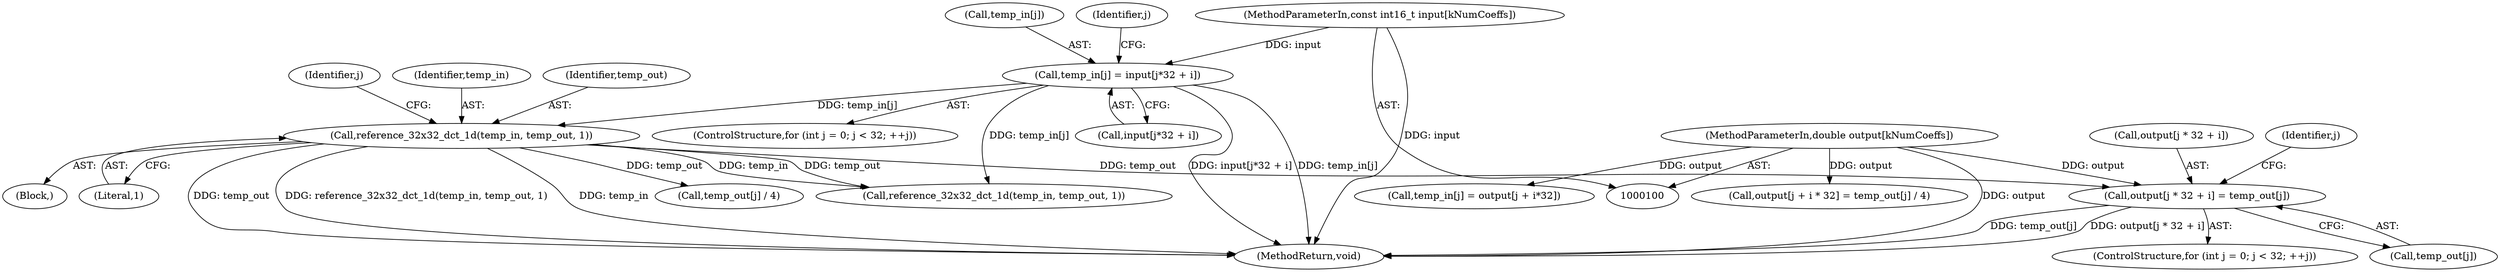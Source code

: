 digraph "1_Android_5a9753fca56f0eeb9f61e342b2fccffc364f9426_58@array" {
"1000152" [label="(Call,output[j * 32 + i] = temp_out[j])"];
"1000138" [label="(Call,reference_32x32_dct_1d(temp_in, temp_out, 1))"];
"1000127" [label="(Call,temp_in[j] = input[j*32 + i])"];
"1000101" [label="(MethodParameterIn,const int16_t input[kNumCoeffs])"];
"1000102" [label="(MethodParameterIn,double output[kNumCoeffs])"];
"1000126" [label="(Identifier,j)"];
"1000101" [label="(MethodParameterIn,const int16_t input[kNumCoeffs])"];
"1000145" [label="(Identifier,j)"];
"1000153" [label="(Call,output[j * 32 + i])"];
"1000138" [label="(Call,reference_32x32_dct_1d(temp_in, temp_out, 1))"];
"1000224" [label="(MethodReturn,void)"];
"1000127" [label="(Call,temp_in[j] = input[j*32 + i])"];
"1000186" [label="(Call,temp_in[j] = output[j + i*32])"];
"1000151" [label="(Identifier,j)"];
"1000219" [label="(Call,temp_out[j] / 4)"];
"1000131" [label="(Call,input[j*32 + i])"];
"1000117" [label="(ControlStructure,for (int j = 0; j < 32; ++j))"];
"1000139" [label="(Identifier,temp_in)"];
"1000128" [label="(Call,temp_in[j])"];
"1000140" [label="(Identifier,temp_out)"];
"1000160" [label="(Call,temp_out[j])"];
"1000197" [label="(Call,reference_32x32_dct_1d(temp_in, temp_out, 1))"];
"1000142" [label="(ControlStructure,for (int j = 0; j < 32; ++j))"];
"1000102" [label="(MethodParameterIn,double output[kNumCoeffs])"];
"1000114" [label="(Block,)"];
"1000141" [label="(Literal,1)"];
"1000152" [label="(Call,output[j * 32 + i] = temp_out[j])"];
"1000211" [label="(Call,output[j + i * 32] = temp_out[j] / 4)"];
"1000152" -> "1000142"  [label="AST: "];
"1000152" -> "1000160"  [label="CFG: "];
"1000153" -> "1000152"  [label="AST: "];
"1000160" -> "1000152"  [label="AST: "];
"1000151" -> "1000152"  [label="CFG: "];
"1000152" -> "1000224"  [label="DDG: temp_out[j]"];
"1000152" -> "1000224"  [label="DDG: output[j * 32 + i]"];
"1000138" -> "1000152"  [label="DDG: temp_out"];
"1000102" -> "1000152"  [label="DDG: output"];
"1000138" -> "1000114"  [label="AST: "];
"1000138" -> "1000141"  [label="CFG: "];
"1000139" -> "1000138"  [label="AST: "];
"1000140" -> "1000138"  [label="AST: "];
"1000141" -> "1000138"  [label="AST: "];
"1000145" -> "1000138"  [label="CFG: "];
"1000138" -> "1000224"  [label="DDG: temp_in"];
"1000138" -> "1000224"  [label="DDG: temp_out"];
"1000138" -> "1000224"  [label="DDG: reference_32x32_dct_1d(temp_in, temp_out, 1)"];
"1000127" -> "1000138"  [label="DDG: temp_in[j]"];
"1000138" -> "1000197"  [label="DDG: temp_in"];
"1000138" -> "1000197"  [label="DDG: temp_out"];
"1000138" -> "1000219"  [label="DDG: temp_out"];
"1000127" -> "1000117"  [label="AST: "];
"1000127" -> "1000131"  [label="CFG: "];
"1000128" -> "1000127"  [label="AST: "];
"1000131" -> "1000127"  [label="AST: "];
"1000126" -> "1000127"  [label="CFG: "];
"1000127" -> "1000224"  [label="DDG: temp_in[j]"];
"1000127" -> "1000224"  [label="DDG: input[j*32 + i]"];
"1000101" -> "1000127"  [label="DDG: input"];
"1000127" -> "1000197"  [label="DDG: temp_in[j]"];
"1000101" -> "1000100"  [label="AST: "];
"1000101" -> "1000224"  [label="DDG: input"];
"1000102" -> "1000100"  [label="AST: "];
"1000102" -> "1000224"  [label="DDG: output"];
"1000102" -> "1000186"  [label="DDG: output"];
"1000102" -> "1000211"  [label="DDG: output"];
}
